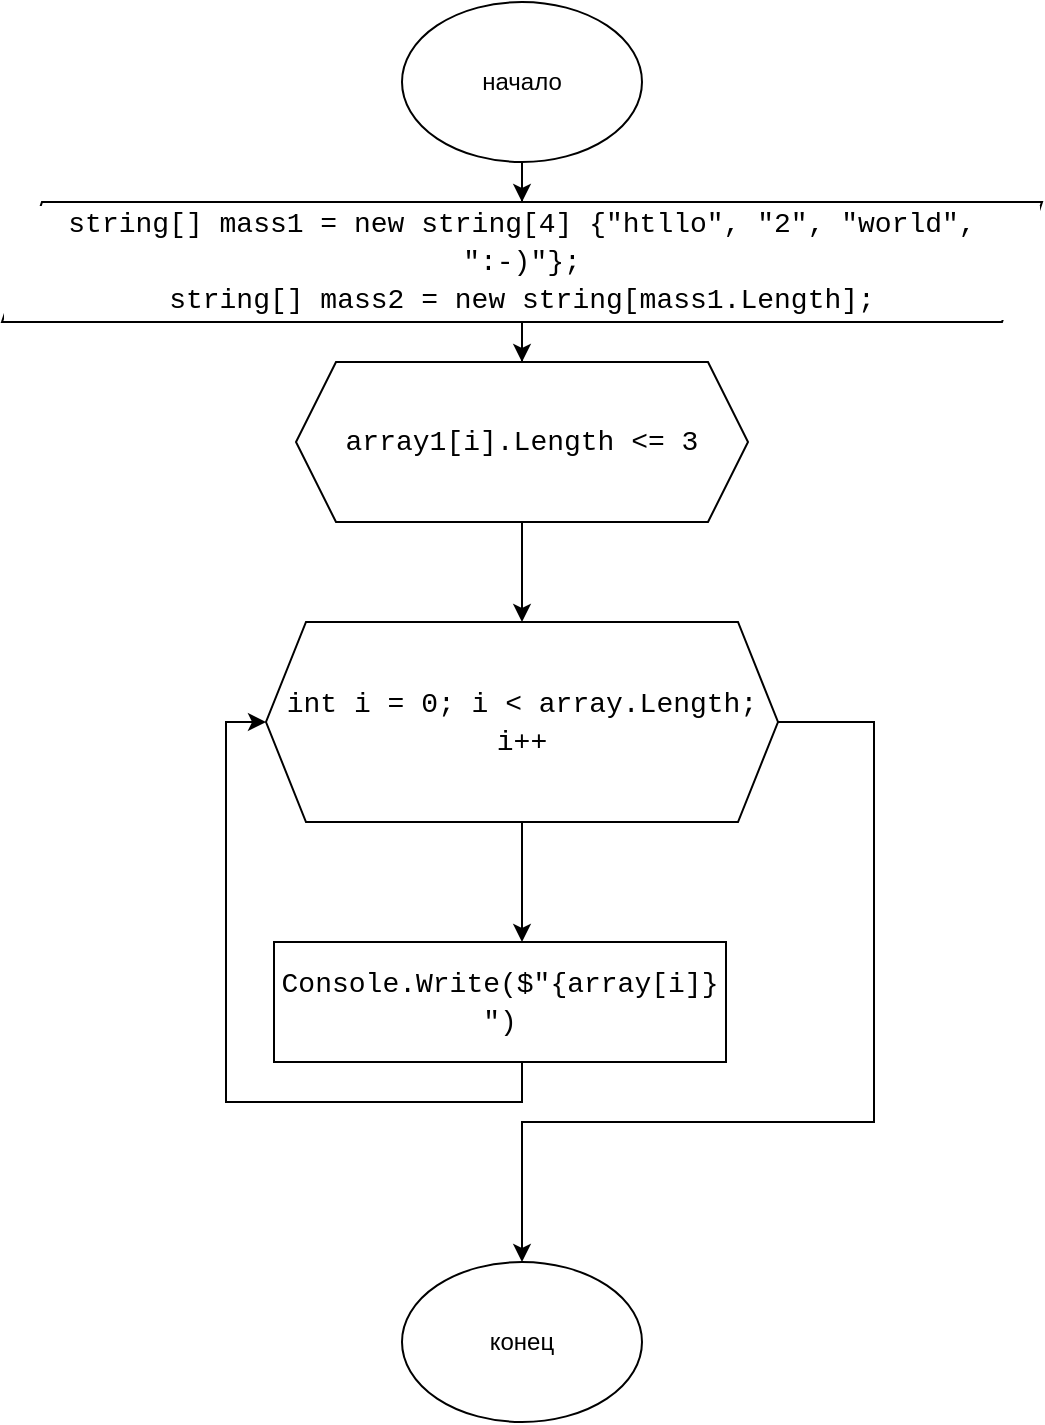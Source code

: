 <mxfile version="20.6.0"><diagram id="tf13Ab_U0eDpOnO5kS2E" name="Страница 1"><mxGraphModel dx="1382" dy="795" grid="1" gridSize="10" guides="1" tooltips="1" connect="1" arrows="1" fold="1" page="1" pageScale="1" pageWidth="827" pageHeight="1169" math="0" shadow="0"><root><mxCell id="0"/><mxCell id="1" parent="0"/><mxCell id="qIgbcCKDnrmDkEb0jGwR-11" value="" style="edgeStyle=orthogonalEdgeStyle;rounded=0;orthogonalLoop=1;jettySize=auto;html=1;fontColor=#000000;" edge="1" parent="1" source="qIgbcCKDnrmDkEb0jGwR-1" target="qIgbcCKDnrmDkEb0jGwR-10"><mxGeometry relative="1" as="geometry"/></mxCell><mxCell id="qIgbcCKDnrmDkEb0jGwR-1" value="начало" style="ellipse;whiteSpace=wrap;html=1;" vertex="1" parent="1"><mxGeometry x="354" y="30" width="120" height="80" as="geometry"/></mxCell><mxCell id="qIgbcCKDnrmDkEb0jGwR-6" style="edgeStyle=orthogonalEdgeStyle;rounded=0;orthogonalLoop=1;jettySize=auto;html=1;entryX=0.5;entryY=0;entryDx=0;entryDy=0;fontColor=#000000;" edge="1" parent="1" source="qIgbcCKDnrmDkEb0jGwR-2" target="qIgbcCKDnrmDkEb0jGwR-5"><mxGeometry relative="1" as="geometry"><Array as="points"><mxPoint x="590" y="390"/><mxPoint x="590" y="590"/><mxPoint x="414" y="590"/></Array></mxGeometry></mxCell><mxCell id="qIgbcCKDnrmDkEb0jGwR-7" value="" style="edgeStyle=orthogonalEdgeStyle;rounded=0;orthogonalLoop=1;jettySize=auto;html=1;fontColor=#000000;" edge="1" parent="1" source="qIgbcCKDnrmDkEb0jGwR-2" target="qIgbcCKDnrmDkEb0jGwR-3"><mxGeometry relative="1" as="geometry"><Array as="points"><mxPoint x="414" y="470"/><mxPoint x="414" y="470"/></Array></mxGeometry></mxCell><mxCell id="qIgbcCKDnrmDkEb0jGwR-2" value="&lt;div style=&quot;font-family: Consolas, &amp;quot;Courier New&amp;quot;, monospace; font-size: 14px; line-height: 19px;&quot;&gt;&lt;span style=&quot;background-color: rgb(255, 255, 255);&quot;&gt;int i = 0; i &amp;lt; array.Length; i++&lt;/span&gt;&lt;/div&gt;" style="shape=hexagon;perimeter=hexagonPerimeter2;whiteSpace=wrap;html=1;fixedSize=1;fillColor=#FFFFFF;" vertex="1" parent="1"><mxGeometry x="286" y="340" width="256" height="100" as="geometry"/></mxCell><mxCell id="qIgbcCKDnrmDkEb0jGwR-8" style="edgeStyle=orthogonalEdgeStyle;rounded=0;orthogonalLoop=1;jettySize=auto;html=1;entryX=0;entryY=0.5;entryDx=0;entryDy=0;fontColor=#000000;" edge="1" parent="1" source="qIgbcCKDnrmDkEb0jGwR-3" target="qIgbcCKDnrmDkEb0jGwR-2"><mxGeometry relative="1" as="geometry"><Array as="points"><mxPoint x="414" y="580"/><mxPoint x="266" y="580"/><mxPoint x="266" y="390"/></Array></mxGeometry></mxCell><mxCell id="qIgbcCKDnrmDkEb0jGwR-3" value="&lt;div style=&quot;font-family: Consolas, &amp;quot;Courier New&amp;quot;, monospace; font-size: 14px; line-height: 19px;&quot;&gt;&lt;span style=&quot;background-color: rgb(255, 255, 255);&quot;&gt;Console.Write($&quot;{array[i]} &quot;)&lt;/span&gt;&lt;/div&gt;" style="rounded=0;whiteSpace=wrap;html=1;" vertex="1" parent="1"><mxGeometry x="290" y="500" width="226" height="60" as="geometry"/></mxCell><mxCell id="qIgbcCKDnrmDkEb0jGwR-5" value="конец" style="ellipse;whiteSpace=wrap;html=1;" vertex="1" parent="1"><mxGeometry x="354" y="660" width="120" height="80" as="geometry"/></mxCell><mxCell id="qIgbcCKDnrmDkEb0jGwR-15" value="" style="edgeStyle=orthogonalEdgeStyle;rounded=0;orthogonalLoop=1;jettySize=auto;html=1;fontColor=#000000;" edge="1" parent="1" source="qIgbcCKDnrmDkEb0jGwR-10" target="qIgbcCKDnrmDkEb0jGwR-13"><mxGeometry relative="1" as="geometry"/></mxCell><mxCell id="qIgbcCKDnrmDkEb0jGwR-10" value="&lt;div style=&quot;font-family: Consolas, &amp;quot;Courier New&amp;quot;, monospace; font-size: 14px; line-height: 19px;&quot;&gt;&lt;div style=&quot;&quot;&gt;&lt;span style=&quot;background-color: rgb(255, 255, 255);&quot;&gt;string[] mass1 = new string[4] {&quot;htllo&quot;, &quot;2&quot;, &quot;world&quot;, &quot;:-)&quot;};&lt;/span&gt;&lt;/div&gt;&lt;div style=&quot;&quot;&gt;&lt;span style=&quot;background-color: rgb(255, 255, 255);&quot;&gt;string[] mass2 = new string[mass1.Length];&lt;/span&gt;&lt;/div&gt;&lt;/div&gt;" style="shape=parallelogram;perimeter=parallelogramPerimeter;whiteSpace=wrap;html=1;fixedSize=1;labelBackgroundColor=#FFFFFF;fontColor=#000000;fillColor=#FFFFFF;" vertex="1" parent="1"><mxGeometry x="154" y="130" width="520" height="60" as="geometry"/></mxCell><mxCell id="qIgbcCKDnrmDkEb0jGwR-14" value="" style="edgeStyle=orthogonalEdgeStyle;rounded=0;orthogonalLoop=1;jettySize=auto;html=1;fontColor=#000000;" edge="1" parent="1" source="qIgbcCKDnrmDkEb0jGwR-13" target="qIgbcCKDnrmDkEb0jGwR-2"><mxGeometry relative="1" as="geometry"/></mxCell><mxCell id="qIgbcCKDnrmDkEb0jGwR-13" value="&lt;br&gt;&lt;div style=&quot;font-family: Consolas, &amp;quot;Courier New&amp;quot;, monospace; font-weight: normal; font-size: 14px; line-height: 19px;&quot;&gt;&lt;div style=&quot;&quot;&gt;&lt;span style=&quot;background-color: rgb(255, 255, 255);&quot;&gt;array1[i].Length &amp;lt;= 3&lt;/span&gt;&lt;/div&gt;&lt;/div&gt;&lt;br&gt;" style="shape=hexagon;perimeter=hexagonPerimeter2;whiteSpace=wrap;html=1;fixedSize=1;labelBackgroundColor=#FFFFFF;fontColor=#000000;fillColor=#FFFFFF;" vertex="1" parent="1"><mxGeometry x="301" y="210" width="226" height="80" as="geometry"/></mxCell></root></mxGraphModel></diagram></mxfile>